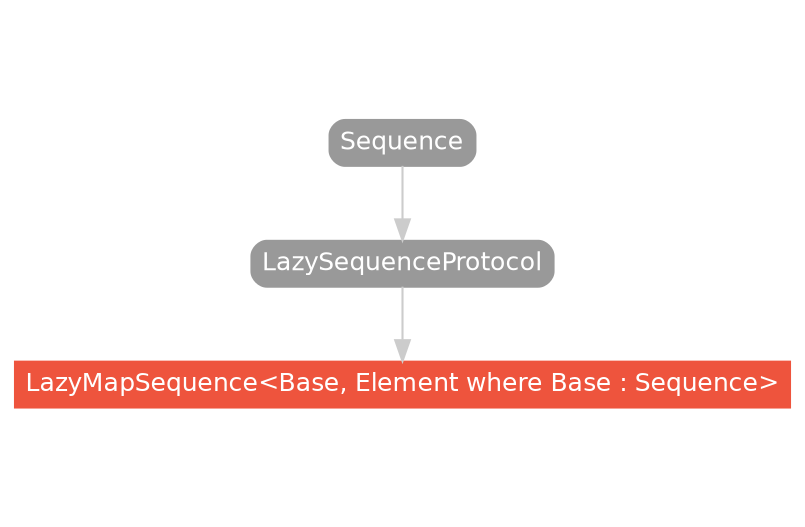 strict digraph "LazyMapSequence<Base, Element where Base : Sequence> - Type Hierarchy - SwiftDoc.org" {
    pad="0.1,0.8"
    node [shape=box, style="filled,rounded", color="#999999", fillcolor="#999999", fontcolor=white, fontname=Helvetica, fontnames="Helvetica,sansserif", fontsize=12, margin="0.07,0.05", height="0.3"]
    edge [color="#cccccc"]
    "LazyMapSequence<Base, Element where Base : Sequence>" [URL="/type/LazyMapSequence/", style="filled", fillcolor="#ee543d", color="#ee543d"]
    "LazySequenceProtocol" [URL="/protocol/LazySequenceProtocol/hierarchy/"]
    "Sequence" [URL="/protocol/Sequence/hierarchy/"]    "LazySequenceProtocol" -> "LazyMapSequence<Base, Element where Base : Sequence>"
    "Sequence" -> "LazySequenceProtocol"
    subgraph Types {
        rank = max; "LazyMapSequence<Base, Element where Base : Sequence>";
    }
}